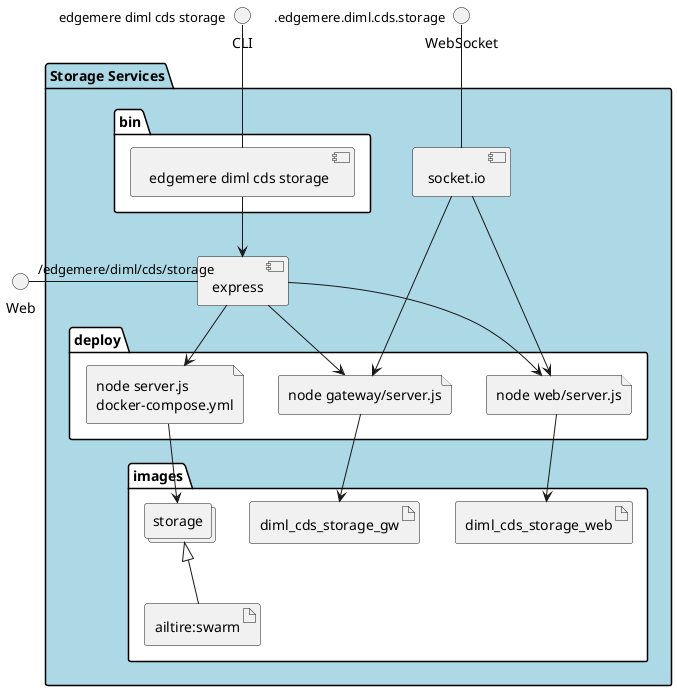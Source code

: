 @startuml
  interface CLI
  interface Web
  interface WebSocket
package "Storage Services" #lightblue {
  component express as REST
  component socket.io as socket
  folder bin #ffffff {
    component " edgemere diml cds storage" as binName
  }
  binName --> REST

  folder deploy #ffffff {
      file "node server.js\ndocker-compose.yml" as storage_container
      REST --> storage_container

  
    file "node web/server.js" as web_container
    REST --> web_container
    socket ---> web_container
  
    file "node gateway/server.js" as gateway_container
    REST --> gateway_container
    socket ---> gateway_container
  
  }
  folder images #ffffff {
    collections "storage" as storageimage
    artifact "ailtire:swarm" as ailtireswarm
    storageimage <|-- ailtireswarm
    storage_container --> storageimage

  
      artifact diml_cds_storage_web
      web_container --> diml_cds_storage_web
    
      artifact diml_cds_storage_gw
      gateway_container --> diml_cds_storage_gw
    
  }
}
CLI " edgemere diml cds storage" -- binName
Web "/edgemere/diml/cds/storage" - REST
WebSocket ".edgemere.diml.cds.storage" -- socket

@enduml
